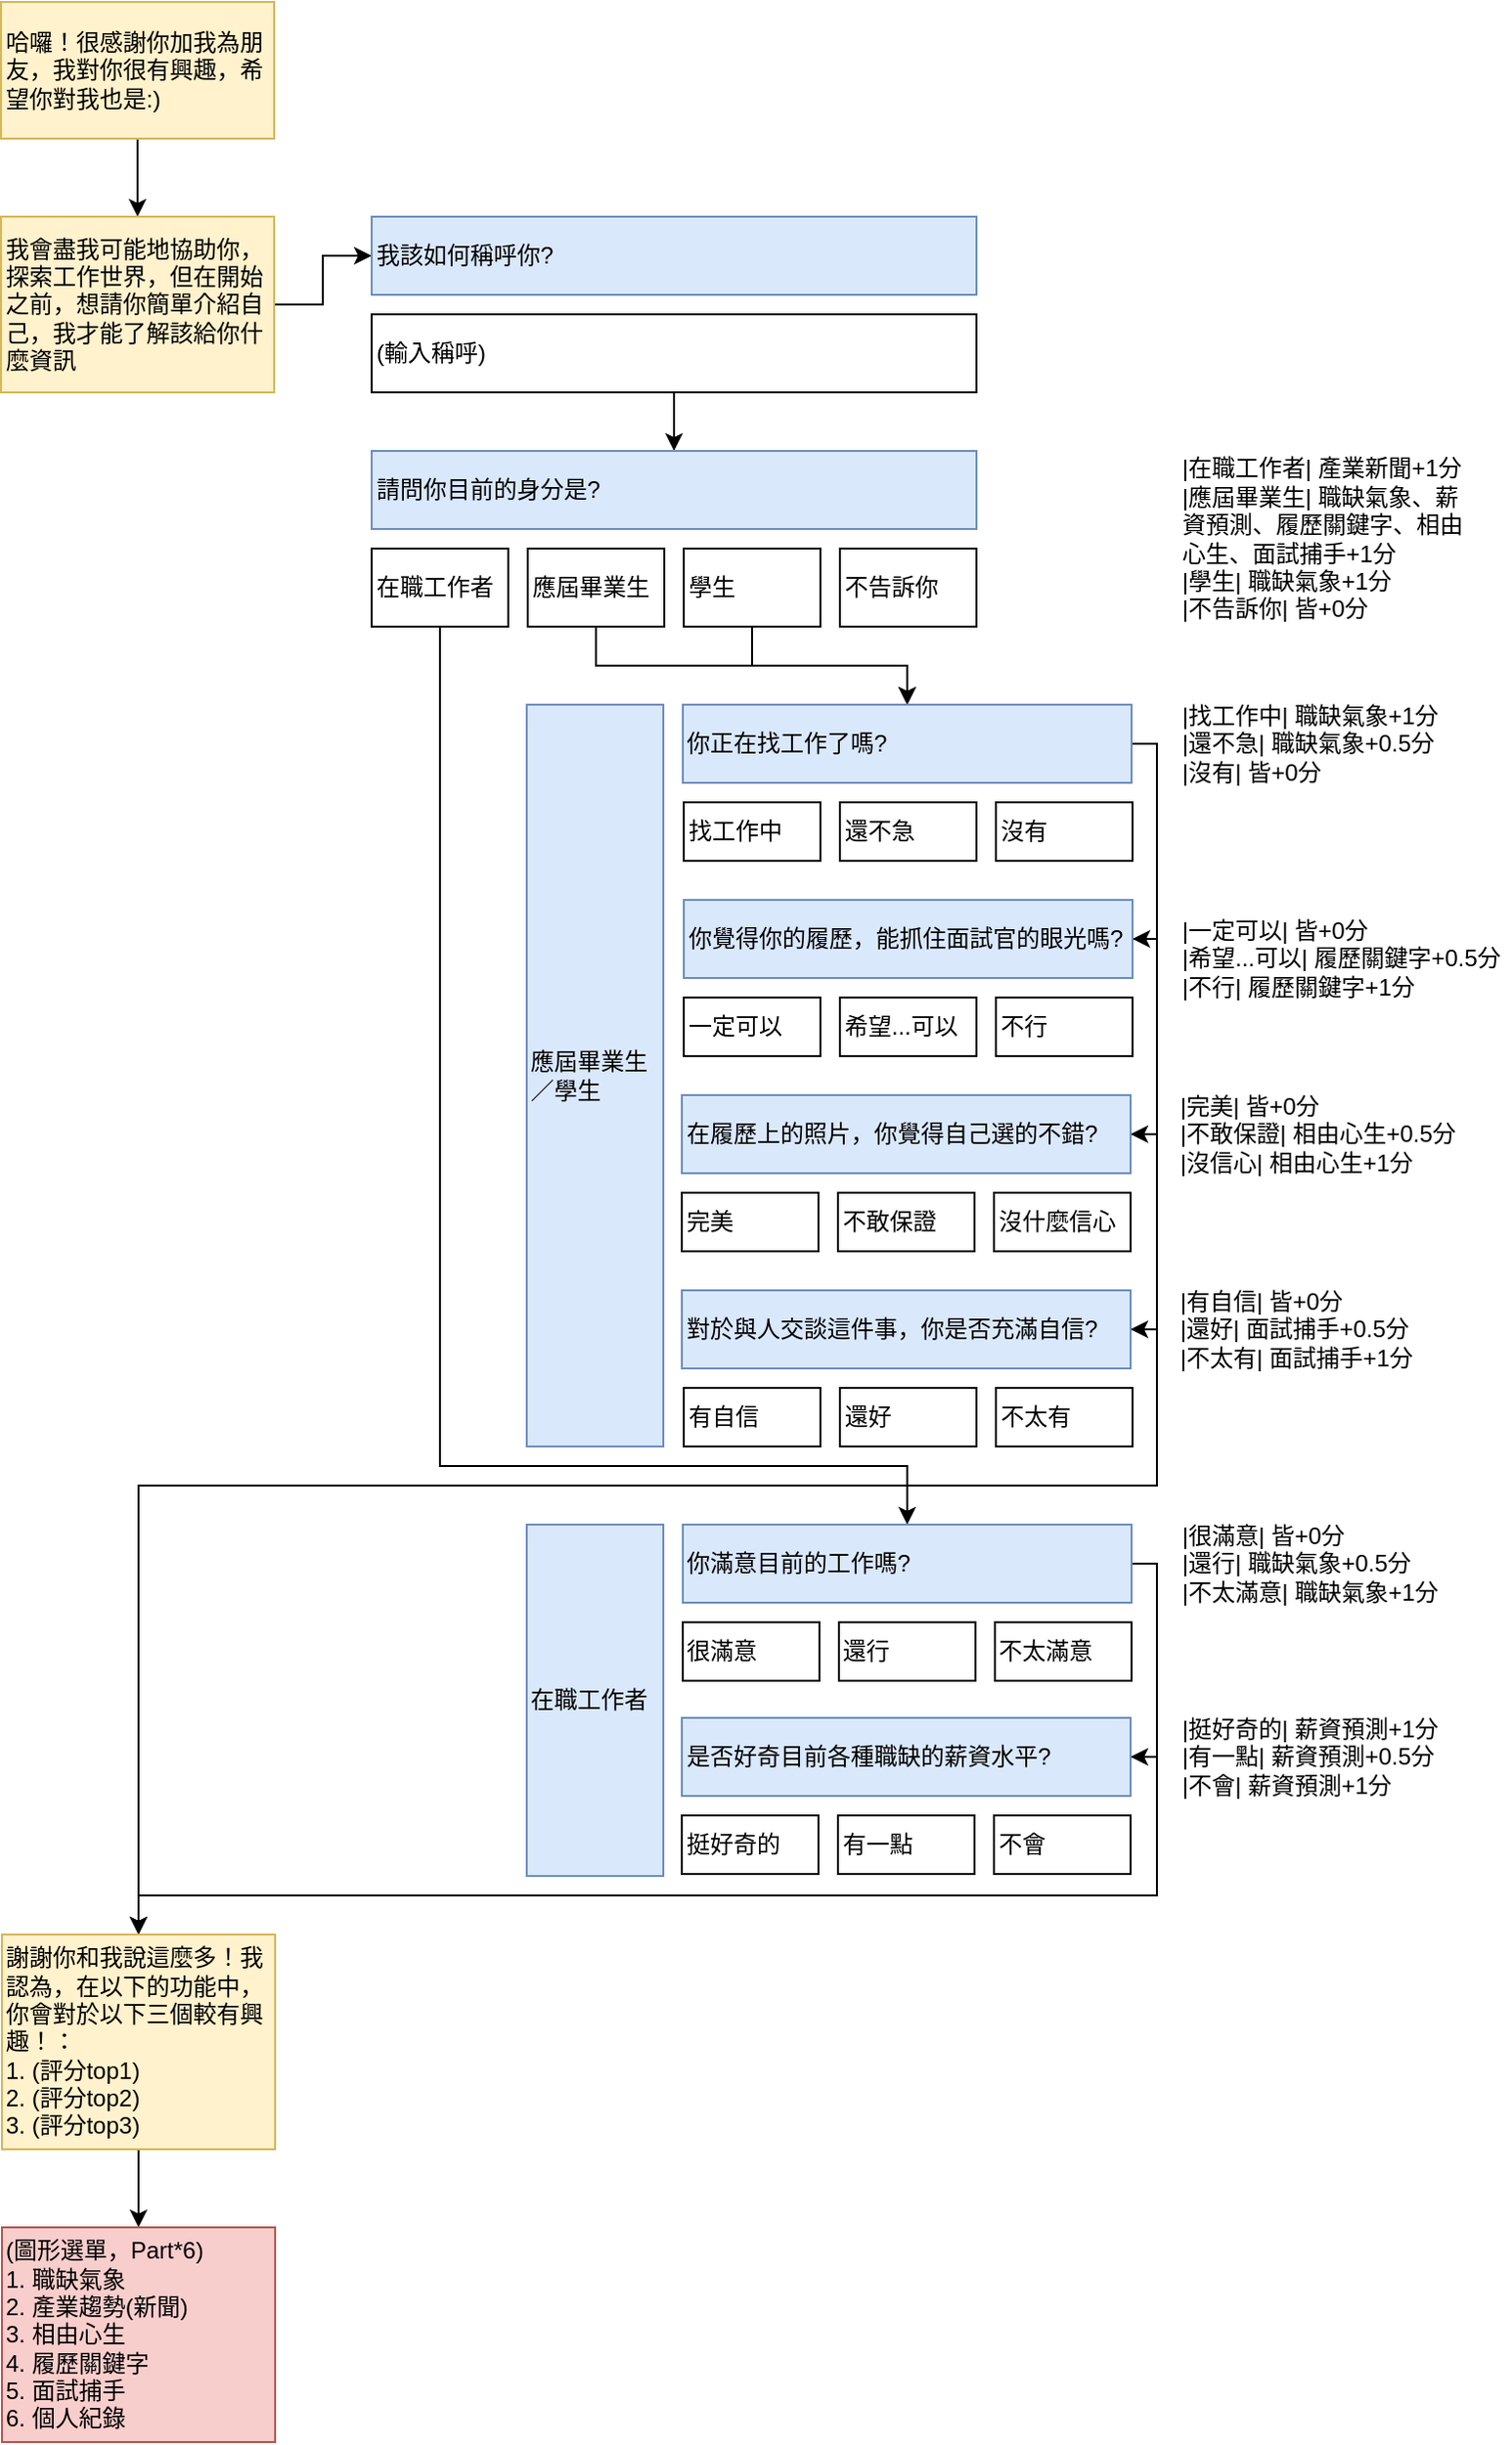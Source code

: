 <mxfile version="12.0.2" type="github" pages="1"><diagram id="V2TZSUfaOaH3798FtYnp" name="Page-1"><mxGraphModel dx="1280" dy="583" grid="1" gridSize="10" guides="1" tooltips="1" connect="1" arrows="1" fold="1" page="1" pageScale="1" pageWidth="827" pageHeight="1169" math="0" shadow="0"><root><mxCell id="0"/><mxCell id="1" parent="0"/><mxCell id="fDyzh1k8yylmYZnYlgde-20" style="edgeStyle=orthogonalEdgeStyle;rounded=0;orthogonalLoop=1;jettySize=auto;html=1;exitX=0.5;exitY=1;exitDx=0;exitDy=0;entryX=0.5;entryY=0;entryDx=0;entryDy=0;" edge="1" parent="1" source="fDyzh1k8yylmYZnYlgde-6" target="fDyzh1k8yylmYZnYlgde-7"><mxGeometry relative="1" as="geometry"/></mxCell><mxCell id="fDyzh1k8yylmYZnYlgde-6" value="哈囉！很感謝你加我為朋友，我對你很有興趣，希望你對我也是:)" style="text;html=1;strokeColor=#d6b656;fillColor=#fff2cc;align=left;verticalAlign=middle;rounded=0;labelPosition=center;verticalLabelPosition=middle;whiteSpace=wrap;" vertex="1" parent="1"><mxGeometry x="27.5" y="50" width="140" height="70" as="geometry"/></mxCell><mxCell id="fDyzh1k8yylmYZnYlgde-21" style="edgeStyle=orthogonalEdgeStyle;rounded=0;orthogonalLoop=1;jettySize=auto;html=1;exitX=1;exitY=0.5;exitDx=0;exitDy=0;entryX=0;entryY=0.5;entryDx=0;entryDy=0;" edge="1" parent="1" source="fDyzh1k8yylmYZnYlgde-7" target="fDyzh1k8yylmYZnYlgde-8"><mxGeometry relative="1" as="geometry"/></mxCell><mxCell id="fDyzh1k8yylmYZnYlgde-7" value="我會盡我可能地協助你，探索工作世界，但在開始之前，想請你簡單介紹自己，我才能了解該給你什麼資訊" style="text;html=1;strokeColor=#d6b656;fillColor=#fff2cc;align=left;verticalAlign=middle;rounded=0;labelPosition=center;verticalLabelPosition=middle;whiteSpace=wrap;" vertex="1" parent="1"><mxGeometry x="27.5" y="160" width="140" height="90" as="geometry"/></mxCell><mxCell id="fDyzh1k8yylmYZnYlgde-8" value="我該如何稱呼你?" style="text;html=1;strokeColor=#6c8ebf;fillColor=#dae8fc;align=left;verticalAlign=middle;rounded=0;labelPosition=center;verticalLabelPosition=middle;whiteSpace=wrap;" vertex="1" parent="1"><mxGeometry x="217.5" y="160" width="310" height="40" as="geometry"/></mxCell><mxCell id="fDyzh1k8yylmYZnYlgde-22" style="edgeStyle=orthogonalEdgeStyle;rounded=0;orthogonalLoop=1;jettySize=auto;html=1;exitX=0.5;exitY=1;exitDx=0;exitDy=0;entryX=0.5;entryY=0;entryDx=0;entryDy=0;" edge="1" parent="1" source="fDyzh1k8yylmYZnYlgde-9" target="fDyzh1k8yylmYZnYlgde-10"><mxGeometry relative="1" as="geometry"/></mxCell><mxCell id="fDyzh1k8yylmYZnYlgde-9" value="(輸入稱呼)" style="text;html=1;strokeColor=#000000;fillColor=none;align=left;verticalAlign=middle;rounded=0;labelPosition=center;verticalLabelPosition=middle;whiteSpace=wrap;" vertex="1" parent="1"><mxGeometry x="217.5" y="210" width="310" height="40" as="geometry"/></mxCell><mxCell id="fDyzh1k8yylmYZnYlgde-10" value="請問你目前的身分是?" style="text;html=1;strokeColor=#6c8ebf;fillColor=#dae8fc;align=left;verticalAlign=middle;rounded=0;labelPosition=center;verticalLabelPosition=middle;whiteSpace=wrap;" vertex="1" parent="1"><mxGeometry x="217.5" y="280" width="310" height="40" as="geometry"/></mxCell><mxCell id="fDyzh1k8yylmYZnYlgde-35" style="edgeStyle=orthogonalEdgeStyle;rounded=0;orthogonalLoop=1;jettySize=auto;html=1;exitX=0.5;exitY=1;exitDx=0;exitDy=0;entryX=0.5;entryY=0;entryDx=0;entryDy=0;" edge="1" parent="1" source="fDyzh1k8yylmYZnYlgde-11" target="fDyzh1k8yylmYZnYlgde-24"><mxGeometry relative="1" as="geometry"><Array as="points"><mxPoint x="253" y="800"/><mxPoint x="492" y="800"/></Array></mxGeometry></mxCell><mxCell id="fDyzh1k8yylmYZnYlgde-11" value="在職工作者" style="text;html=1;align=left;verticalAlign=middle;rounded=0;labelPosition=center;verticalLabelPosition=middle;whiteSpace=wrap;strokeColor=#000000;" vertex="1" parent="1"><mxGeometry x="217.5" y="330" width="70" height="40" as="geometry"/></mxCell><mxCell id="fDyzh1k8yylmYZnYlgde-61" style="edgeStyle=orthogonalEdgeStyle;rounded=0;orthogonalLoop=1;jettySize=auto;html=1;exitX=0.5;exitY=1;exitDx=0;exitDy=0;entryX=0.5;entryY=0;entryDx=0;entryDy=0;" edge="1" parent="1" source="fDyzh1k8yylmYZnYlgde-13" target="fDyzh1k8yylmYZnYlgde-37"><mxGeometry relative="1" as="geometry"/></mxCell><mxCell id="fDyzh1k8yylmYZnYlgde-13" value="應屆畢業生" style="text;html=1;align=left;verticalAlign=middle;rounded=0;labelPosition=center;verticalLabelPosition=middle;whiteSpace=wrap;strokeColor=#000000;" vertex="1" parent="1"><mxGeometry x="297.5" y="330" width="70" height="40" as="geometry"/></mxCell><mxCell id="fDyzh1k8yylmYZnYlgde-62" style="edgeStyle=orthogonalEdgeStyle;rounded=0;orthogonalLoop=1;jettySize=auto;html=1;exitX=0.5;exitY=1;exitDx=0;exitDy=0;entryX=0.5;entryY=0;entryDx=0;entryDy=0;" edge="1" parent="1" source="fDyzh1k8yylmYZnYlgde-14" target="fDyzh1k8yylmYZnYlgde-37"><mxGeometry relative="1" as="geometry"/></mxCell><mxCell id="fDyzh1k8yylmYZnYlgde-14" value="學生" style="text;html=1;align=left;verticalAlign=middle;rounded=0;labelPosition=center;verticalLabelPosition=middle;whiteSpace=wrap;strokeColor=#000000;" vertex="1" parent="1"><mxGeometry x="377.5" y="330" width="70" height="40" as="geometry"/></mxCell><mxCell id="fDyzh1k8yylmYZnYlgde-15" value="不告訴你" style="text;html=1;align=left;verticalAlign=middle;rounded=0;labelPosition=center;verticalLabelPosition=middle;whiteSpace=wrap;strokeColor=#000000;" vertex="1" parent="1"><mxGeometry x="457.5" y="330" width="70" height="40" as="geometry"/></mxCell><mxCell id="fDyzh1k8yylmYZnYlgde-18" value="&lt;div&gt;|在職工作者| 產業新聞+1分&lt;/div&gt;&lt;div&gt;|應屆畢業生| 職缺氣象、薪資預測、履歷關鍵字、相由心生、面試捕手+1分&lt;/div&gt;&lt;div&gt;|學生| 職缺氣象+1分&lt;/div&gt;&lt;div&gt;|不告訴你| 皆+0分&lt;/div&gt;" style="rounded=0;whiteSpace=wrap;html=1;strokeColor=none;fillColor=none;align=left;" vertex="1" parent="1"><mxGeometry x="630.5" y="280" width="154" height="90" as="geometry"/></mxCell><mxCell id="fDyzh1k8yylmYZnYlgde-23" value="在職工作者" style="text;html=1;strokeColor=#6c8ebf;fillColor=#dae8fc;align=left;verticalAlign=middle;rounded=0;labelPosition=center;verticalLabelPosition=middle;whiteSpace=wrap;" vertex="1" parent="1"><mxGeometry x="297" y="830" width="70" height="180" as="geometry"/></mxCell><mxCell id="fDyzh1k8yylmYZnYlgde-70" style="edgeStyle=orthogonalEdgeStyle;rounded=0;orthogonalLoop=1;jettySize=auto;html=1;exitX=1;exitY=0.5;exitDx=0;exitDy=0;entryX=1;entryY=0.5;entryDx=0;entryDy=0;" edge="1" parent="1" source="fDyzh1k8yylmYZnYlgde-24" target="fDyzh1k8yylmYZnYlgde-30"><mxGeometry relative="1" as="geometry"><Array as="points"><mxPoint x="620" y="850"/><mxPoint x="620" y="949"/></Array></mxGeometry></mxCell><mxCell id="fDyzh1k8yylmYZnYlgde-24" value="你滿意目前的工作嗎?" style="text;html=1;strokeColor=#6c8ebf;fillColor=#dae8fc;align=left;verticalAlign=middle;rounded=0;labelPosition=center;verticalLabelPosition=middle;whiteSpace=wrap;" vertex="1" parent="1"><mxGeometry x="377" y="830" width="230" height="40" as="geometry"/></mxCell><mxCell id="fDyzh1k8yylmYZnYlgde-25" value="很滿意" style="text;html=1;strokeColor=#000000;fillColor=none;align=left;verticalAlign=middle;rounded=0;labelPosition=center;verticalLabelPosition=middle;whiteSpace=wrap;" vertex="1" parent="1"><mxGeometry x="377" y="880" width="70" height="30" as="geometry"/></mxCell><mxCell id="fDyzh1k8yylmYZnYlgde-26" value="還行" style="text;html=1;strokeColor=#000000;fillColor=none;align=left;verticalAlign=middle;rounded=0;labelPosition=center;verticalLabelPosition=middle;whiteSpace=wrap;" vertex="1" parent="1"><mxGeometry x="457" y="880" width="70" height="30" as="geometry"/></mxCell><mxCell id="fDyzh1k8yylmYZnYlgde-27" value="不太滿意" style="text;html=1;strokeColor=#000000;fillColor=none;align=left;verticalAlign=middle;rounded=0;labelPosition=center;verticalLabelPosition=middle;whiteSpace=wrap;" vertex="1" parent="1"><mxGeometry x="537" y="880" width="70" height="30" as="geometry"/></mxCell><mxCell id="fDyzh1k8yylmYZnYlgde-29" value="&lt;div&gt;|很滿意| 皆+0分&lt;/div&gt;&lt;div&gt;|還行| 職缺氣象+0.5分&lt;/div&gt;&lt;div&gt;|不太滿意| 職缺氣象+1分&lt;/div&gt;" style="rounded=0;whiteSpace=wrap;html=1;strokeColor=none;fillColor=none;align=left;" vertex="1" parent="1"><mxGeometry x="631" y="820" width="165" height="60" as="geometry"/></mxCell><mxCell id="fDyzh1k8yylmYZnYlgde-74" style="edgeStyle=orthogonalEdgeStyle;rounded=0;orthogonalLoop=1;jettySize=auto;html=1;exitX=1;exitY=0.5;exitDx=0;exitDy=0;entryX=0.5;entryY=0;entryDx=0;entryDy=0;" edge="1" parent="1" source="fDyzh1k8yylmYZnYlgde-30" target="fDyzh1k8yylmYZnYlgde-63"><mxGeometry relative="1" as="geometry"><Array as="points"><mxPoint x="620" y="949"/><mxPoint x="620" y="1020"/><mxPoint x="98" y="1020"/></Array></mxGeometry></mxCell><mxCell id="fDyzh1k8yylmYZnYlgde-30" value="是否好奇目前各種職缺的薪資水平?" style="text;html=1;strokeColor=#6c8ebf;fillColor=#dae8fc;align=left;verticalAlign=middle;rounded=0;labelPosition=center;verticalLabelPosition=middle;whiteSpace=wrap;" vertex="1" parent="1"><mxGeometry x="376.5" y="929" width="230" height="40" as="geometry"/></mxCell><mxCell id="fDyzh1k8yylmYZnYlgde-31" value="挺好奇的" style="text;html=1;strokeColor=#000000;fillColor=none;align=left;verticalAlign=middle;rounded=0;labelPosition=center;verticalLabelPosition=middle;whiteSpace=wrap;" vertex="1" parent="1"><mxGeometry x="376.5" y="979" width="70" height="30" as="geometry"/></mxCell><mxCell id="fDyzh1k8yylmYZnYlgde-32" value="有一點" style="text;html=1;strokeColor=#000000;fillColor=none;align=left;verticalAlign=middle;rounded=0;labelPosition=center;verticalLabelPosition=middle;whiteSpace=wrap;" vertex="1" parent="1"><mxGeometry x="456.5" y="979" width="70" height="30" as="geometry"/></mxCell><mxCell id="fDyzh1k8yylmYZnYlgde-33" value="不會" style="text;html=1;strokeColor=#000000;fillColor=none;align=left;verticalAlign=middle;rounded=0;labelPosition=center;verticalLabelPosition=middle;whiteSpace=wrap;" vertex="1" parent="1"><mxGeometry x="536.5" y="979" width="70" height="30" as="geometry"/></mxCell><mxCell id="fDyzh1k8yylmYZnYlgde-34" value="&lt;div&gt;|挺好奇的| 薪資預測+1分&lt;/div&gt;&lt;div&gt;|有一點| 薪資預測+0.5分&lt;/div&gt;&lt;div&gt;|不會| 薪資預測+1分&lt;/div&gt;" style="rounded=0;whiteSpace=wrap;html=1;strokeColor=none;fillColor=none;align=left;" vertex="1" parent="1"><mxGeometry x="631" y="919" width="170" height="60" as="geometry"/></mxCell><mxCell id="fDyzh1k8yylmYZnYlgde-73" style="edgeStyle=orthogonalEdgeStyle;rounded=0;orthogonalLoop=1;jettySize=auto;html=1;exitX=1;exitY=0.5;exitDx=0;exitDy=0;entryX=0.5;entryY=0;entryDx=0;entryDy=0;" edge="1" parent="1" source="fDyzh1k8yylmYZnYlgde-55" target="fDyzh1k8yylmYZnYlgde-63"><mxGeometry relative="1" as="geometry"><Array as="points"><mxPoint x="620" y="730"/><mxPoint x="620" y="810"/><mxPoint x="98" y="810"/></Array></mxGeometry></mxCell><mxCell id="fDyzh1k8yylmYZnYlgde-36" value="應屆畢業生／學生" style="text;html=1;strokeColor=#6c8ebf;fillColor=#dae8fc;align=left;verticalAlign=middle;rounded=0;labelPosition=center;verticalLabelPosition=middle;whiteSpace=wrap;" vertex="1" parent="1"><mxGeometry x="297" y="410" width="70" height="380" as="geometry"/></mxCell><mxCell id="fDyzh1k8yylmYZnYlgde-67" style="edgeStyle=orthogonalEdgeStyle;rounded=0;orthogonalLoop=1;jettySize=auto;html=1;exitX=1;exitY=0.5;exitDx=0;exitDy=0;entryX=1;entryY=0.5;entryDx=0;entryDy=0;" edge="1" parent="1" source="fDyzh1k8yylmYZnYlgde-37" target="fDyzh1k8yylmYZnYlgde-41"><mxGeometry relative="1" as="geometry"><Array as="points"><mxPoint x="620" y="430"/><mxPoint x="620" y="530"/></Array></mxGeometry></mxCell><mxCell id="fDyzh1k8yylmYZnYlgde-37" value="你正在找工作了嗎?" style="text;html=1;strokeColor=#6c8ebf;fillColor=#dae8fc;align=left;verticalAlign=middle;rounded=0;labelPosition=center;verticalLabelPosition=middle;whiteSpace=wrap;" vertex="1" parent="1"><mxGeometry x="377" y="410" width="230" height="40" as="geometry"/></mxCell><mxCell id="fDyzh1k8yylmYZnYlgde-38" value="找工作中" style="text;html=1;strokeColor=#000000;fillColor=none;align=left;verticalAlign=middle;rounded=0;labelPosition=center;verticalLabelPosition=middle;whiteSpace=wrap;" vertex="1" parent="1"><mxGeometry x="377.5" y="460" width="70" height="30" as="geometry"/></mxCell><mxCell id="fDyzh1k8yylmYZnYlgde-39" value="還不急" style="text;html=1;strokeColor=#000000;fillColor=none;align=left;verticalAlign=middle;rounded=0;labelPosition=center;verticalLabelPosition=middle;whiteSpace=wrap;" vertex="1" parent="1"><mxGeometry x="457.5" y="460" width="70" height="30" as="geometry"/></mxCell><mxCell id="fDyzh1k8yylmYZnYlgde-40" value="沒有" style="text;html=1;strokeColor=#000000;fillColor=none;align=left;verticalAlign=middle;rounded=0;labelPosition=center;verticalLabelPosition=middle;whiteSpace=wrap;" vertex="1" parent="1"><mxGeometry x="537.5" y="460" width="70" height="30" as="geometry"/></mxCell><mxCell id="fDyzh1k8yylmYZnYlgde-68" style="edgeStyle=orthogonalEdgeStyle;rounded=0;orthogonalLoop=1;jettySize=auto;html=1;exitX=1;exitY=0.5;exitDx=0;exitDy=0;entryX=1;entryY=0.5;entryDx=0;entryDy=0;" edge="1" parent="1" source="fDyzh1k8yylmYZnYlgde-41" target="fDyzh1k8yylmYZnYlgde-49"><mxGeometry relative="1" as="geometry"><Array as="points"><mxPoint x="620" y="530"/><mxPoint x="620" y="630"/></Array></mxGeometry></mxCell><mxCell id="fDyzh1k8yylmYZnYlgde-41" value="你覺得你的履歷，能抓住面試官的眼光嗎?" style="text;html=1;strokeColor=#6c8ebf;fillColor=#dae8fc;align=left;verticalAlign=middle;rounded=0;labelPosition=center;verticalLabelPosition=middle;whiteSpace=wrap;" vertex="1" parent="1"><mxGeometry x="377.5" y="510" width="230" height="40" as="geometry"/></mxCell><mxCell id="fDyzh1k8yylmYZnYlgde-42" value="一定可以" style="text;html=1;strokeColor=#000000;fillColor=none;align=left;verticalAlign=middle;rounded=0;labelPosition=center;verticalLabelPosition=middle;whiteSpace=wrap;" vertex="1" parent="1"><mxGeometry x="377.5" y="560" width="70" height="30" as="geometry"/></mxCell><mxCell id="fDyzh1k8yylmYZnYlgde-43" value="希望...可以" style="text;html=1;strokeColor=#000000;fillColor=none;align=left;verticalAlign=middle;rounded=0;labelPosition=center;verticalLabelPosition=middle;whiteSpace=wrap;" vertex="1" parent="1"><mxGeometry x="457.5" y="560" width="70" height="30" as="geometry"/></mxCell><mxCell id="fDyzh1k8yylmYZnYlgde-44" value="不行" style="text;html=1;strokeColor=#000000;fillColor=none;align=left;verticalAlign=middle;rounded=0;labelPosition=center;verticalLabelPosition=middle;whiteSpace=wrap;" vertex="1" parent="1"><mxGeometry x="537.5" y="560" width="70" height="30" as="geometry"/></mxCell><mxCell id="fDyzh1k8yylmYZnYlgde-46" value="&lt;div&gt;|找工作中| 職缺氣象+1分&lt;/div&gt;&lt;div&gt;|還不急| 職缺氣象+0.5分&lt;/div&gt;&lt;div&gt;|沒有| 皆+0分&amp;nbsp;&lt;/div&gt;" style="rounded=0;whiteSpace=wrap;html=1;strokeColor=none;fillColor=none;align=left;" vertex="1" parent="1"><mxGeometry x="630.5" y="400" width="140" height="60" as="geometry"/></mxCell><mxCell id="fDyzh1k8yylmYZnYlgde-48" value="&lt;div&gt;|一定可以| 皆+0分&lt;/div&gt;&lt;div&gt;|希望...可以| 履歷關鍵字+0.5分&lt;/div&gt;&lt;div&gt;|不行| 履歷關鍵字+1分&amp;nbsp;&lt;/div&gt;" style="rounded=0;whiteSpace=wrap;html=1;strokeColor=none;fillColor=none;align=left;" vertex="1" parent="1"><mxGeometry x="631" y="510" width="169" height="60" as="geometry"/></mxCell><mxCell id="fDyzh1k8yylmYZnYlgde-69" style="edgeStyle=orthogonalEdgeStyle;rounded=0;orthogonalLoop=1;jettySize=auto;html=1;exitX=1;exitY=0.5;exitDx=0;exitDy=0;entryX=1;entryY=0.5;entryDx=0;entryDy=0;" edge="1" parent="1" source="fDyzh1k8yylmYZnYlgde-49" target="fDyzh1k8yylmYZnYlgde-55"><mxGeometry relative="1" as="geometry"><Array as="points"><mxPoint x="620" y="630"/><mxPoint x="620" y="730"/></Array></mxGeometry></mxCell><mxCell id="fDyzh1k8yylmYZnYlgde-49" value="在履歷上的照片，你覺得自己選的不錯?" style="text;html=1;strokeColor=#6c8ebf;fillColor=#dae8fc;align=left;verticalAlign=middle;rounded=0;labelPosition=center;verticalLabelPosition=middle;whiteSpace=wrap;" vertex="1" parent="1"><mxGeometry x="376.5" y="610" width="230" height="40" as="geometry"/></mxCell><mxCell id="fDyzh1k8yylmYZnYlgde-50" value="完美" style="text;html=1;strokeColor=#000000;fillColor=none;align=left;verticalAlign=middle;rounded=0;labelPosition=center;verticalLabelPosition=middle;whiteSpace=wrap;" vertex="1" parent="1"><mxGeometry x="376.5" y="660" width="70" height="30" as="geometry"/></mxCell><mxCell id="fDyzh1k8yylmYZnYlgde-51" value="不敢保證" style="text;html=1;strokeColor=#000000;fillColor=none;align=left;verticalAlign=middle;rounded=0;labelPosition=center;verticalLabelPosition=middle;whiteSpace=wrap;" vertex="1" parent="1"><mxGeometry x="456.5" y="660" width="70" height="30" as="geometry"/></mxCell><mxCell id="fDyzh1k8yylmYZnYlgde-52" value="沒什麼信心" style="text;html=1;strokeColor=#000000;fillColor=none;align=left;verticalAlign=middle;rounded=0;labelPosition=center;verticalLabelPosition=middle;whiteSpace=wrap;" vertex="1" parent="1"><mxGeometry x="536.5" y="660" width="70" height="30" as="geometry"/></mxCell><mxCell id="fDyzh1k8yylmYZnYlgde-53" value="&lt;div&gt;|完美| 皆+0分&lt;/div&gt;&lt;div&gt;|不敢保證| 相由心生+0.5分&lt;/div&gt;&lt;div&gt;|沒信心| 相由心生+1分&lt;/div&gt;" style="rounded=0;whiteSpace=wrap;html=1;strokeColor=none;fillColor=none;align=left;" vertex="1" parent="1"><mxGeometry x="630" y="600" width="150" height="60" as="geometry"/></mxCell><mxCell id="fDyzh1k8yylmYZnYlgde-55" value="對於與人交談這件事，你是否充滿自信?" style="text;html=1;strokeColor=#6c8ebf;fillColor=#dae8fc;align=left;verticalAlign=middle;rounded=0;labelPosition=center;verticalLabelPosition=middle;whiteSpace=wrap;" vertex="1" parent="1"><mxGeometry x="376.5" y="710" width="230" height="40" as="geometry"/></mxCell><mxCell id="fDyzh1k8yylmYZnYlgde-56" value="有自信" style="text;html=1;strokeColor=#000000;fillColor=none;align=left;verticalAlign=middle;rounded=0;labelPosition=center;verticalLabelPosition=middle;whiteSpace=wrap;" vertex="1" parent="1"><mxGeometry x="377.5" y="760" width="70" height="30" as="geometry"/></mxCell><mxCell id="fDyzh1k8yylmYZnYlgde-57" value="還好" style="text;html=1;strokeColor=#000000;fillColor=none;align=left;verticalAlign=middle;rounded=0;labelPosition=center;verticalLabelPosition=middle;whiteSpace=wrap;" vertex="1" parent="1"><mxGeometry x="457.5" y="760" width="70" height="30" as="geometry"/></mxCell><mxCell id="fDyzh1k8yylmYZnYlgde-58" value="不太有" style="text;html=1;strokeColor=#000000;fillColor=none;align=left;verticalAlign=middle;rounded=0;labelPosition=center;verticalLabelPosition=middle;whiteSpace=wrap;" vertex="1" parent="1"><mxGeometry x="537.5" y="760" width="70" height="30" as="geometry"/></mxCell><mxCell id="fDyzh1k8yylmYZnYlgde-59" value="&lt;div&gt;|有自信| 皆+0分&lt;/div&gt;&lt;div&gt;|還好| 面試捕手+0.5分&lt;/div&gt;&lt;div&gt;|不太有| 面試捕手+1分&lt;/div&gt;" style="rounded=0;whiteSpace=wrap;html=1;strokeColor=none;fillColor=none;align=left;" vertex="1" parent="1"><mxGeometry x="630" y="700" width="140" height="60" as="geometry"/></mxCell><mxCell id="fDyzh1k8yylmYZnYlgde-66" style="edgeStyle=orthogonalEdgeStyle;rounded=0;orthogonalLoop=1;jettySize=auto;html=1;exitX=0.5;exitY=1;exitDx=0;exitDy=0;entryX=0.5;entryY=0;entryDx=0;entryDy=0;" edge="1" parent="1" source="fDyzh1k8yylmYZnYlgde-63" target="fDyzh1k8yylmYZnYlgde-65"><mxGeometry relative="1" as="geometry"/></mxCell><mxCell id="fDyzh1k8yylmYZnYlgde-63" value="謝謝你和我說這麼多！我認為，在以下的功能中，你會對於以下三個較有興趣！：&lt;br&gt;1. (評分top1)&lt;br&gt;2. (評分top2)&lt;br&gt;3. (評分top3)&lt;br&gt;" style="text;html=1;strokeColor=#d6b656;fillColor=#fff2cc;align=left;verticalAlign=middle;rounded=0;labelPosition=center;verticalLabelPosition=middle;whiteSpace=wrap;" vertex="1" parent="1"><mxGeometry x="28" y="1040" width="140" height="110" as="geometry"/></mxCell><mxCell id="fDyzh1k8yylmYZnYlgde-65" value="(圖形選單，Part*6)&lt;br&gt;1. 職缺氣象&lt;br&gt;2. 產業趨勢(新聞)&lt;br&gt;3. 相由心生&lt;br&gt;4. 履歷關鍵字&lt;br&gt;5. 面試捕手&lt;br&gt;6. 個人紀錄" style="text;html=1;strokeColor=#b85450;fillColor=#f8cecc;align=left;verticalAlign=middle;rounded=0;labelPosition=center;verticalLabelPosition=middle;whiteSpace=wrap;" vertex="1" parent="1"><mxGeometry x="28" y="1190" width="140" height="110" as="geometry"/></mxCell></root></mxGraphModel></diagram></mxfile>